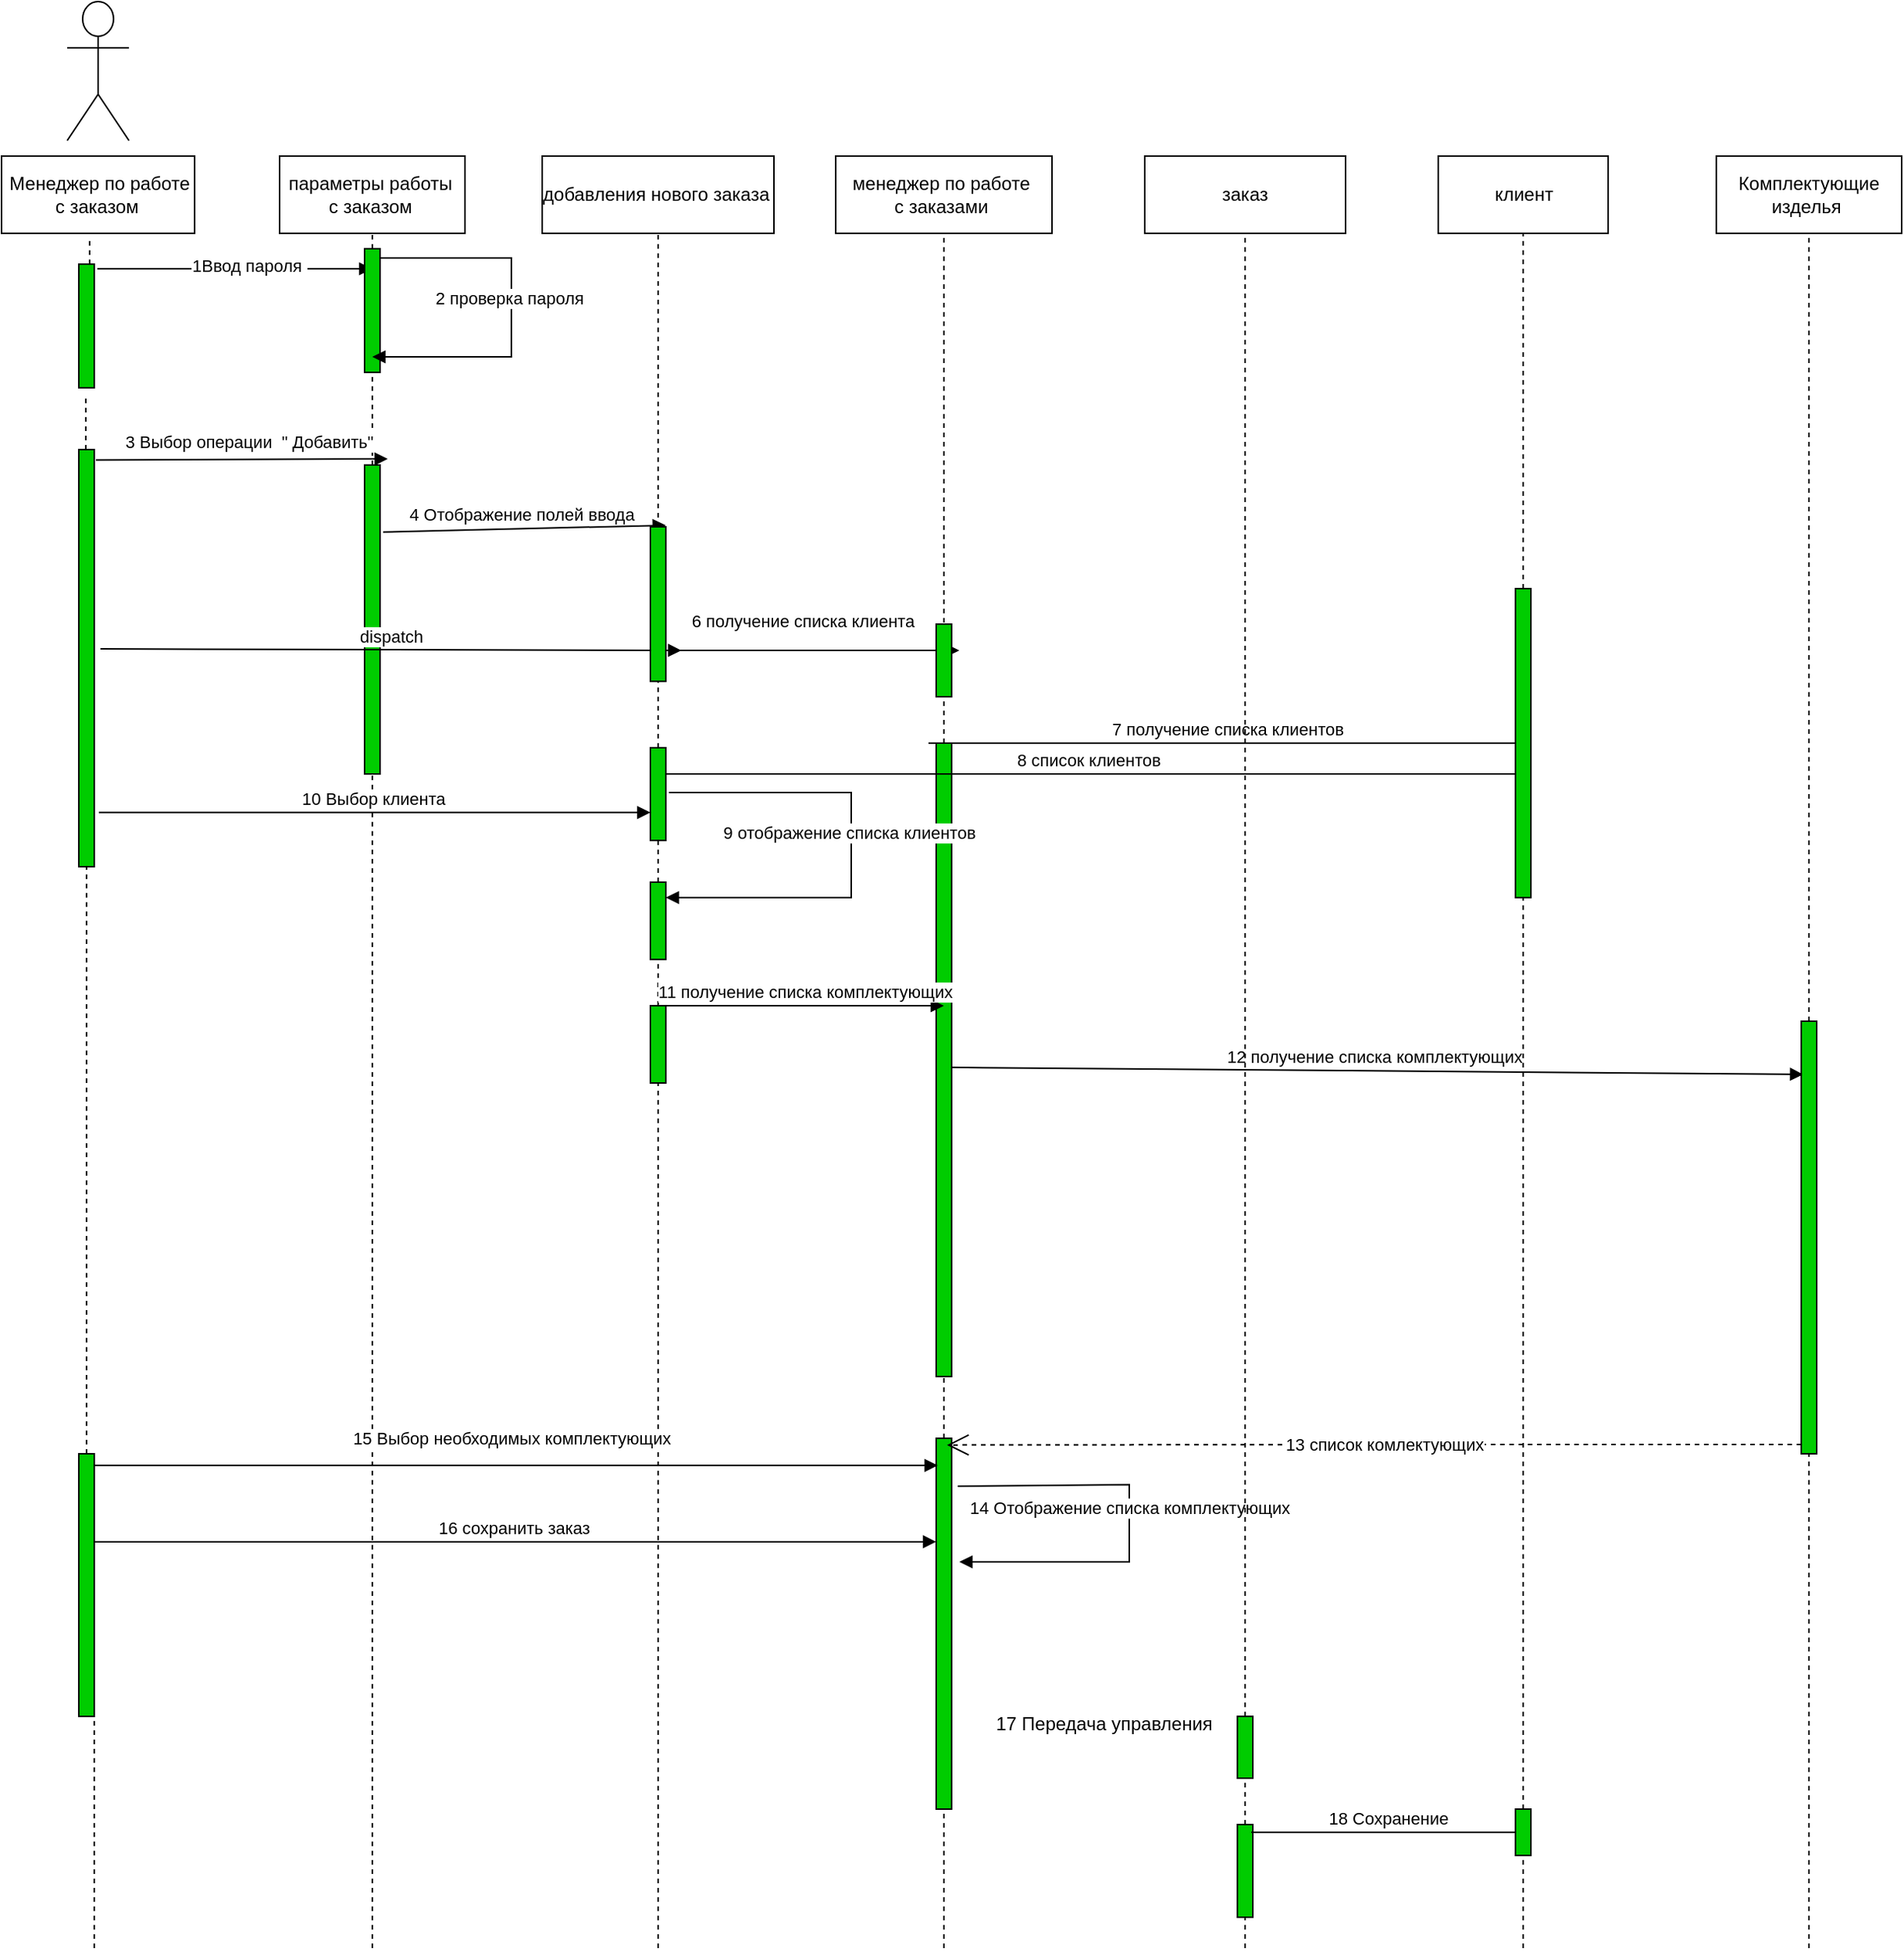 <mxfile version="20.4.1" type="device"><diagram id="RREwWZiWR0iTPbUBzdFs" name="Страница 1"><mxGraphModel dx="2858" dy="1134" grid="1" gridSize="10" guides="1" tooltips="1" connect="1" arrows="1" fold="1" page="1" pageScale="1" pageWidth="827" pageHeight="583" math="0" shadow="0"><root><mxCell id="0"/><mxCell id="1" parent="0"/><mxCell id="8dYChZDF3lq6TYkfpTGc-1" value="Actor" style="shape=umlActor;verticalLabelPosition=bottom;verticalAlign=top;html=1;outlineConnect=0;" parent="1" vertex="1"><mxGeometry x="-657.5" y="100" width="40" height="90" as="geometry"/></mxCell><mxCell id="8dYChZDF3lq6TYkfpTGc-2" value="Менеджер по работе&lt;br&gt;с заказом&amp;nbsp;" style="html=1;" parent="1" vertex="1"><mxGeometry x="-700" y="200" width="125" height="50" as="geometry"/></mxCell><mxCell id="8dYChZDF3lq6TYkfpTGc-3" value="параметры работы&amp;nbsp;&lt;br&gt;с заказом&amp;nbsp;" style="html=1;" parent="1" vertex="1"><mxGeometry x="-520" y="200" width="120" height="50" as="geometry"/></mxCell><mxCell id="8dYChZDF3lq6TYkfpTGc-6" value="добавления нового заказа&amp;nbsp;" style="html=1;" parent="1" vertex="1"><mxGeometry x="-350" y="200" width="150" height="50" as="geometry"/></mxCell><mxCell id="8dYChZDF3lq6TYkfpTGc-7" value="менеджер по работе&amp;nbsp;&lt;br&gt;с заказами&amp;nbsp;" style="rounded=0;whiteSpace=wrap;html=1;" parent="1" vertex="1"><mxGeometry x="-160" y="200" width="140" height="50" as="geometry"/></mxCell><mxCell id="8dYChZDF3lq6TYkfpTGc-8" value="заказ" style="rounded=0;whiteSpace=wrap;html=1;" parent="1" vertex="1"><mxGeometry x="40" y="200" width="130" height="50" as="geometry"/></mxCell><mxCell id="8dYChZDF3lq6TYkfpTGc-10" value="клиент" style="html=1;" parent="1" vertex="1"><mxGeometry x="230" y="200" width="110" height="50" as="geometry"/></mxCell><mxCell id="8dYChZDF3lq6TYkfpTGc-11" value="Комплектующие изделья&amp;nbsp;" style="rounded=0;whiteSpace=wrap;html=1;" parent="1" vertex="1"><mxGeometry x="410" y="200" width="120" height="50" as="geometry"/></mxCell><mxCell id="8dYChZDF3lq6TYkfpTGc-12" value="" style="endArrow=none;dashed=1;html=1;rounded=0;entryX=0.456;entryY=1.08;entryDx=0;entryDy=0;entryPerimeter=0;startArrow=none;" parent="1" source="8dYChZDF3lq6TYkfpTGc-19" target="8dYChZDF3lq6TYkfpTGc-2" edge="1"><mxGeometry width="50" height="50" relative="1" as="geometry"><mxPoint x="-643" y="710" as="sourcePoint"/><mxPoint x="-40" y="360" as="targetPoint"/></mxGeometry></mxCell><mxCell id="8dYChZDF3lq6TYkfpTGc-13" value="" style="endArrow=none;dashed=1;html=1;rounded=0;entryX=0.5;entryY=1;entryDx=0;entryDy=0;startArrow=none;" parent="1" source="8dYChZDF3lq6TYkfpTGc-25" target="8dYChZDF3lq6TYkfpTGc-3" edge="1"><mxGeometry width="50" height="50" relative="1" as="geometry"><mxPoint x="-460" y="710" as="sourcePoint"/><mxPoint x="-40" y="360" as="targetPoint"/></mxGeometry></mxCell><mxCell id="8dYChZDF3lq6TYkfpTGc-14" value="" style="endArrow=none;dashed=1;html=1;rounded=0;entryX=0.5;entryY=1;entryDx=0;entryDy=0;startArrow=none;" parent="1" source="8dYChZDF3lq6TYkfpTGc-36" target="8dYChZDF3lq6TYkfpTGc-6" edge="1"><mxGeometry width="50" height="50" relative="1" as="geometry"><mxPoint x="-270" y="720" as="sourcePoint"/><mxPoint x="-40" y="360" as="targetPoint"/></mxGeometry></mxCell><mxCell id="8dYChZDF3lq6TYkfpTGc-15" value="" style="endArrow=none;dashed=1;html=1;rounded=0;entryX=0.5;entryY=1;entryDx=0;entryDy=0;startArrow=none;" parent="1" source="8dYChZDF3lq6TYkfpTGc-40" target="8dYChZDF3lq6TYkfpTGc-7" edge="1"><mxGeometry width="50" height="50" relative="1" as="geometry"><mxPoint x="-90" y="880" as="sourcePoint"/><mxPoint x="-40" y="360" as="targetPoint"/></mxGeometry></mxCell><mxCell id="8dYChZDF3lq6TYkfpTGc-17" value="" style="endArrow=none;dashed=1;html=1;rounded=0;entryX=0.5;entryY=1;entryDx=0;entryDy=0;startArrow=none;" parent="1" source="8dYChZDF3lq6TYkfpTGc-84" target="8dYChZDF3lq6TYkfpTGc-10" edge="1"><mxGeometry width="50" height="50" relative="1" as="geometry"><mxPoint x="290" y="1360" as="sourcePoint"/><mxPoint x="-40" y="360" as="targetPoint"/></mxGeometry></mxCell><mxCell id="8dYChZDF3lq6TYkfpTGc-18" value="" style="endArrow=none;dashed=1;html=1;rounded=0;entryX=0.5;entryY=1;entryDx=0;entryDy=0;" parent="1" target="8dYChZDF3lq6TYkfpTGc-11" edge="1"><mxGeometry width="50" height="50" relative="1" as="geometry"><mxPoint x="470" y="1360" as="sourcePoint"/><mxPoint x="-40" y="360" as="targetPoint"/></mxGeometry></mxCell><mxCell id="8dYChZDF3lq6TYkfpTGc-19" value="" style="html=1;points=[];perimeter=orthogonalPerimeter;fillColor=#00CC00;" parent="1" vertex="1"><mxGeometry x="-650" y="270" width="10" height="80" as="geometry"/></mxCell><mxCell id="8dYChZDF3lq6TYkfpTGc-20" value="" style="endArrow=none;dashed=1;html=1;rounded=0;entryX=0.456;entryY=1.08;entryDx=0;entryDy=0;entryPerimeter=0;startArrow=none;" parent="1" source="8dYChZDF3lq6TYkfpTGc-29" target="8dYChZDF3lq6TYkfpTGc-19" edge="1"><mxGeometry width="50" height="50" relative="1" as="geometry"><mxPoint x="-643" y="710" as="sourcePoint"/><mxPoint x="-643" y="254" as="targetPoint"/></mxGeometry></mxCell><mxCell id="8dYChZDF3lq6TYkfpTGc-21" value="1Ввод пароля&amp;nbsp;" style="html=1;verticalAlign=bottom;endArrow=block;rounded=0;exitX=1.2;exitY=0.038;exitDx=0;exitDy=0;exitPerimeter=0;" parent="1" source="8dYChZDF3lq6TYkfpTGc-19" edge="1"><mxGeometry x="0.101" y="-7" width="80" relative="1" as="geometry"><mxPoint x="-100" y="380" as="sourcePoint"/><mxPoint x="-460" y="273" as="targetPoint"/><Array as="points"/><mxPoint as="offset"/></mxGeometry></mxCell><mxCell id="8dYChZDF3lq6TYkfpTGc-25" value="" style="html=1;points=[];perimeter=orthogonalPerimeter;fillColor=#00CC00;" parent="1" vertex="1"><mxGeometry x="-465" y="260" width="10" height="80" as="geometry"/></mxCell><mxCell id="8dYChZDF3lq6TYkfpTGc-26" value="" style="endArrow=none;dashed=1;html=1;rounded=0;entryX=0.5;entryY=1;entryDx=0;entryDy=0;startArrow=none;" parent="1" source="8dYChZDF3lq6TYkfpTGc-32" target="8dYChZDF3lq6TYkfpTGc-25" edge="1"><mxGeometry width="50" height="50" relative="1" as="geometry"><mxPoint x="-460" y="710" as="sourcePoint"/><mxPoint x="-460" y="250" as="targetPoint"/></mxGeometry></mxCell><mxCell id="8dYChZDF3lq6TYkfpTGc-27" value="2 проверка пароля&amp;nbsp;" style="html=1;verticalAlign=bottom;endArrow=block;rounded=0;exitX=1;exitY=0.075;exitDx=0;exitDy=0;exitPerimeter=0;" parent="1" source="8dYChZDF3lq6TYkfpTGc-25" edge="1"><mxGeometry width="80" relative="1" as="geometry"><mxPoint x="-100" y="380" as="sourcePoint"/><mxPoint x="-460" y="330" as="targetPoint"/><Array as="points"><mxPoint x="-370" y="266"/><mxPoint x="-370" y="330"/><mxPoint x="-460" y="330"/></Array></mxGeometry></mxCell><mxCell id="8dYChZDF3lq6TYkfpTGc-29" value="" style="html=1;points=[];perimeter=orthogonalPerimeter;fillColor=#00CC00;" parent="1" vertex="1"><mxGeometry x="-650" y="390" width="10" height="270" as="geometry"/></mxCell><mxCell id="8dYChZDF3lq6TYkfpTGc-30" value="" style="endArrow=none;dashed=1;html=1;rounded=0;startArrow=none;" parent="1" source="8dYChZDF3lq6TYkfpTGc-67" edge="1"><mxGeometry width="50" height="50" relative="1" as="geometry"><mxPoint x="-640" y="1200" as="sourcePoint"/><mxPoint x="-645" y="660" as="targetPoint"/></mxGeometry></mxCell><mxCell id="8dYChZDF3lq6TYkfpTGc-31" value="3 Выбор операции&amp;nbsp; &quot; Добавить&quot;" style="html=1;verticalAlign=bottom;endArrow=block;rounded=0;exitX=1.1;exitY=0.025;exitDx=0;exitDy=0;exitPerimeter=0;" parent="1" source="8dYChZDF3lq6TYkfpTGc-29" edge="1"><mxGeometry x="0.048" y="2" width="80" relative="1" as="geometry"><mxPoint x="-690" y="370" as="sourcePoint"/><mxPoint x="-450" y="396" as="targetPoint"/><mxPoint as="offset"/></mxGeometry></mxCell><mxCell id="8dYChZDF3lq6TYkfpTGc-32" value="" style="html=1;points=[];perimeter=orthogonalPerimeter;fillColor=#00CC00;" parent="1" vertex="1"><mxGeometry x="-465" y="400" width="10" height="200" as="geometry"/></mxCell><mxCell id="8dYChZDF3lq6TYkfpTGc-33" value="" style="endArrow=none;dashed=1;html=1;rounded=0;entryX=0.5;entryY=1;entryDx=0;entryDy=0;" parent="1" target="8dYChZDF3lq6TYkfpTGc-32" edge="1"><mxGeometry width="50" height="50" relative="1" as="geometry"><mxPoint x="-460" y="1360" as="sourcePoint"/><mxPoint x="-460" y="340" as="targetPoint"/></mxGeometry></mxCell><mxCell id="8dYChZDF3lq6TYkfpTGc-34" value="4 Отображение полей ввода&amp;nbsp;" style="html=1;verticalAlign=bottom;endArrow=block;rounded=0;exitX=1.2;exitY=0.217;exitDx=0;exitDy=0;exitPerimeter=0;" parent="1" source="8dYChZDF3lq6TYkfpTGc-32" edge="1"><mxGeometry width="80" relative="1" as="geometry"><mxPoint x="-100" y="580" as="sourcePoint"/><mxPoint x="-270" y="439" as="targetPoint"/></mxGeometry></mxCell><mxCell id="8dYChZDF3lq6TYkfpTGc-35" value="dispatch" style="html=1;verticalAlign=bottom;endArrow=block;rounded=0;exitX=1.4;exitY=0.478;exitDx=0;exitDy=0;exitPerimeter=0;" parent="1" source="8dYChZDF3lq6TYkfpTGc-29" edge="1"><mxGeometry width="80" relative="1" as="geometry"><mxPoint x="-100" y="580" as="sourcePoint"/><mxPoint x="-260" y="520" as="targetPoint"/></mxGeometry></mxCell><mxCell id="8dYChZDF3lq6TYkfpTGc-36" value="" style="html=1;points=[];perimeter=orthogonalPerimeter;fillColor=#00CC00;" parent="1" vertex="1"><mxGeometry x="-280" y="440" width="10" height="100" as="geometry"/></mxCell><mxCell id="8dYChZDF3lq6TYkfpTGc-37" value="" style="endArrow=none;dashed=1;html=1;rounded=0;entryX=0.5;entryY=1;entryDx=0;entryDy=0;startArrow=none;" parent="1" source="8dYChZDF3lq6TYkfpTGc-50" target="8dYChZDF3lq6TYkfpTGc-36" edge="1"><mxGeometry width="50" height="50" relative="1" as="geometry"><mxPoint x="-275" y="720" as="sourcePoint"/><mxPoint x="-275" y="250" as="targetPoint"/></mxGeometry></mxCell><mxCell id="8dYChZDF3lq6TYkfpTGc-38" value="6 получение списка клиента&amp;nbsp;" style="html=1;verticalAlign=bottom;endArrow=block;rounded=0;" parent="1" source="8dYChZDF3lq6TYkfpTGc-36" edge="1"><mxGeometry x="-0.053" y="10" width="80" relative="1" as="geometry"><mxPoint x="-100" y="580" as="sourcePoint"/><mxPoint x="-80" y="520" as="targetPoint"/><Array as="points"><mxPoint x="-170" y="520"/></Array><mxPoint as="offset"/></mxGeometry></mxCell><mxCell id="8dYChZDF3lq6TYkfpTGc-39" value="" style="html=1;points=[];perimeter=orthogonalPerimeter;fillColor=#00CC00;" parent="1" vertex="1"><mxGeometry x="-95" y="503" width="10" height="47" as="geometry"/></mxCell><mxCell id="8dYChZDF3lq6TYkfpTGc-40" value="" style="html=1;points=[];perimeter=orthogonalPerimeter;fillColor=#00CC00;" parent="1" vertex="1"><mxGeometry x="-95" y="580" width="10" height="410" as="geometry"/></mxCell><mxCell id="8dYChZDF3lq6TYkfpTGc-41" value="" style="endArrow=none;dashed=1;html=1;rounded=0;entryX=0.5;entryY=1;entryDx=0;entryDy=0;startArrow=none;" parent="1" target="8dYChZDF3lq6TYkfpTGc-40" edge="1"><mxGeometry width="50" height="50" relative="1" as="geometry"><mxPoint x="-90" y="1360" as="sourcePoint"/><mxPoint x="-90" y="250" as="targetPoint"/></mxGeometry></mxCell><mxCell id="8dYChZDF3lq6TYkfpTGc-47" value="7 получение списка клиентов&amp;nbsp;" style="html=1;verticalAlign=bottom;endArrow=block;rounded=0;" parent="1" edge="1"><mxGeometry width="80" relative="1" as="geometry"><mxPoint x="-100" y="580" as="sourcePoint"/><mxPoint x="290" y="580" as="targetPoint"/></mxGeometry></mxCell><mxCell id="8dYChZDF3lq6TYkfpTGc-49" value="8 список клиентов&amp;nbsp;" style="html=1;verticalAlign=bottom;endArrow=block;rounded=0;" parent="1" edge="1"><mxGeometry width="80" relative="1" as="geometry"><mxPoint x="290" y="600" as="sourcePoint"/><mxPoint x="-280" y="600" as="targetPoint"/></mxGeometry></mxCell><mxCell id="8dYChZDF3lq6TYkfpTGc-50" value="" style="html=1;points=[];perimeter=orthogonalPerimeter;fillColor=#00CC00;" parent="1" vertex="1"><mxGeometry x="-280" y="583" width="10" height="60" as="geometry"/></mxCell><mxCell id="8dYChZDF3lq6TYkfpTGc-51" value="" style="endArrow=none;dashed=1;html=1;rounded=0;entryX=0.5;entryY=1;entryDx=0;entryDy=0;startArrow=none;" parent="1" source="8dYChZDF3lq6TYkfpTGc-53" target="8dYChZDF3lq6TYkfpTGc-50" edge="1"><mxGeometry width="50" height="50" relative="1" as="geometry"><mxPoint x="-275" y="720" as="sourcePoint"/><mxPoint x="-275" y="540" as="targetPoint"/></mxGeometry></mxCell><mxCell id="8dYChZDF3lq6TYkfpTGc-52" value="9 отображение списка клиентов&amp;nbsp;" style="html=1;verticalAlign=bottom;endArrow=block;rounded=0;exitX=1.2;exitY=0.483;exitDx=0;exitDy=0;exitPerimeter=0;" parent="1" source="8dYChZDF3lq6TYkfpTGc-50" edge="1"><mxGeometry width="80" relative="1" as="geometry"><mxPoint x="-100" y="580" as="sourcePoint"/><mxPoint x="-270" y="680" as="targetPoint"/><Array as="points"><mxPoint x="-150" y="612"/><mxPoint x="-150" y="680"/></Array></mxGeometry></mxCell><mxCell id="8dYChZDF3lq6TYkfpTGc-53" value="" style="html=1;points=[];perimeter=orthogonalPerimeter;fillColor=#00CC00;" parent="1" vertex="1"><mxGeometry x="-280" y="670" width="10" height="50" as="geometry"/></mxCell><mxCell id="8dYChZDF3lq6TYkfpTGc-54" value="" style="endArrow=none;dashed=1;html=1;rounded=0;entryX=0.5;entryY=1;entryDx=0;entryDy=0;startArrow=none;" parent="1" source="8dYChZDF3lq6TYkfpTGc-56" target="8dYChZDF3lq6TYkfpTGc-53" edge="1"><mxGeometry width="50" height="50" relative="1" as="geometry"><mxPoint x="-275" y="880" as="sourcePoint"/><mxPoint x="-275" y="643" as="targetPoint"/></mxGeometry></mxCell><mxCell id="8dYChZDF3lq6TYkfpTGc-55" value="10 Выбор клиента&amp;nbsp;" style="html=1;verticalAlign=bottom;endArrow=block;rounded=0;exitX=1.3;exitY=0.87;exitDx=0;exitDy=0;exitPerimeter=0;" parent="1" source="8dYChZDF3lq6TYkfpTGc-29" edge="1" target="8dYChZDF3lq6TYkfpTGc-50"><mxGeometry width="80" relative="1" as="geometry"><mxPoint x="-100" y="580" as="sourcePoint"/><mxPoint x="-275" y="620" as="targetPoint"/><Array as="points"/></mxGeometry></mxCell><mxCell id="8dYChZDF3lq6TYkfpTGc-56" value="" style="html=1;points=[];perimeter=orthogonalPerimeter;fillColor=#00CC00;" parent="1" vertex="1"><mxGeometry x="-280" y="750" width="10" height="50" as="geometry"/></mxCell><mxCell id="8dYChZDF3lq6TYkfpTGc-57" value="" style="endArrow=none;dashed=1;html=1;rounded=0;entryX=0.5;entryY=1;entryDx=0;entryDy=0;" parent="1" target="8dYChZDF3lq6TYkfpTGc-56" edge="1"><mxGeometry width="50" height="50" relative="1" as="geometry"><mxPoint x="-275" y="1360" as="sourcePoint"/><mxPoint x="-275" y="720" as="targetPoint"/></mxGeometry></mxCell><mxCell id="8dYChZDF3lq6TYkfpTGc-60" value="11 получение списка комплектующих" style="html=1;verticalAlign=bottom;endArrow=block;rounded=0;exitX=0.4;exitY=0;exitDx=0;exitDy=0;exitPerimeter=0;" parent="1" source="8dYChZDF3lq6TYkfpTGc-56" edge="1"><mxGeometry x="0.032" width="80" relative="1" as="geometry"><mxPoint x="-100" y="750" as="sourcePoint"/><mxPoint x="-90" y="750" as="targetPoint"/><mxPoint as="offset"/></mxGeometry></mxCell><mxCell id="8dYChZDF3lq6TYkfpTGc-61" value="12 получение списка комплектующих&amp;nbsp;" style="html=1;verticalAlign=bottom;endArrow=block;rounded=0;exitX=1;exitY=0.512;exitDx=0;exitDy=0;exitPerimeter=0;entryX=0.129;entryY=0.123;entryDx=0;entryDy=0;entryPerimeter=0;" parent="1" source="8dYChZDF3lq6TYkfpTGc-40" edge="1" target="8dYChZDF3lq6TYkfpTGc-62"><mxGeometry width="80" relative="1" as="geometry"><mxPoint x="-100" y="650" as="sourcePoint"/><mxPoint x="470" y="785" as="targetPoint"/></mxGeometry></mxCell><mxCell id="8dYChZDF3lq6TYkfpTGc-62" value="" style="html=1;points=[];perimeter=orthogonalPerimeter;fillColor=#00CC00;" parent="1" vertex="1"><mxGeometry x="465" y="760" width="10" height="280" as="geometry"/></mxCell><mxCell id="8dYChZDF3lq6TYkfpTGc-63" value="" style="html=1;points=[];perimeter=orthogonalPerimeter;fillColor=#00CC00;" parent="1" vertex="1"><mxGeometry x="-95" y="1030" width="10" height="240" as="geometry"/></mxCell><mxCell id="8dYChZDF3lq6TYkfpTGc-65" value="13 список комлектующих" style="endArrow=open;endSize=12;dashed=1;html=1;rounded=0;entryX=0.7;entryY=0.018;entryDx=0;entryDy=0;entryPerimeter=0;" parent="1" source="8dYChZDF3lq6TYkfpTGc-62" target="8dYChZDF3lq6TYkfpTGc-63" edge="1"><mxGeometry x="-0.023" width="160" relative="1" as="geometry"><mxPoint x="-140" y="950" as="sourcePoint"/><mxPoint x="20" y="950" as="targetPoint"/><Array as="points"><mxPoint x="200" y="1034"/></Array><mxPoint as="offset"/></mxGeometry></mxCell><mxCell id="8dYChZDF3lq6TYkfpTGc-66" value="14 Отображение списка комплектующих" style="html=1;verticalAlign=bottom;endArrow=block;rounded=0;exitX=1.4;exitY=0.129;exitDx=0;exitDy=0;exitPerimeter=0;" parent="1" source="8dYChZDF3lq6TYkfpTGc-63" edge="1"><mxGeometry width="80" relative="1" as="geometry"><mxPoint x="-100" y="850" as="sourcePoint"/><mxPoint x="-80" y="1110" as="targetPoint"/><Array as="points"><mxPoint x="30" y="1060"/><mxPoint x="30" y="1110"/></Array></mxGeometry></mxCell><mxCell id="8dYChZDF3lq6TYkfpTGc-67" value="" style="html=1;points=[];perimeter=orthogonalPerimeter;fillColor=#00CC00;" parent="1" vertex="1"><mxGeometry x="-650" y="1040" width="10" height="170" as="geometry"/></mxCell><mxCell id="8dYChZDF3lq6TYkfpTGc-68" value="" style="endArrow=none;dashed=1;html=1;rounded=0;" parent="1" target="8dYChZDF3lq6TYkfpTGc-67" edge="1"><mxGeometry width="50" height="50" relative="1" as="geometry"><mxPoint x="-640" y="1360" as="sourcePoint"/><mxPoint x="-645" y="660" as="targetPoint"/></mxGeometry></mxCell><mxCell id="8dYChZDF3lq6TYkfpTGc-69" value="15 Выбор необходимых комплектующих" style="html=1;verticalAlign=bottom;endArrow=block;rounded=0;entryX=0.1;entryY=0.073;entryDx=0;entryDy=0;entryPerimeter=0;" parent="1" source="8dYChZDF3lq6TYkfpTGc-67" target="8dYChZDF3lq6TYkfpTGc-63" edge="1"><mxGeometry x="-0.011" y="9" width="80" relative="1" as="geometry"><mxPoint x="-630" y="960" as="sourcePoint"/><mxPoint x="-20" y="950" as="targetPoint"/><mxPoint as="offset"/></mxGeometry></mxCell><mxCell id="8dYChZDF3lq6TYkfpTGc-72" value="16 сохранить заказ&amp;nbsp;" style="html=1;verticalAlign=bottom;endArrow=block;rounded=0;exitX=1;exitY=0.335;exitDx=0;exitDy=0;exitPerimeter=0;" parent="1" source="8dYChZDF3lq6TYkfpTGc-67" target="8dYChZDF3lq6TYkfpTGc-63" edge="1"><mxGeometry width="80" relative="1" as="geometry"><mxPoint x="-100" y="950" as="sourcePoint"/><mxPoint x="-20" y="950" as="targetPoint"/></mxGeometry></mxCell><mxCell id="8dYChZDF3lq6TYkfpTGc-73" value="17 Передача управления&amp;nbsp;" style="text;html=1;align=center;verticalAlign=middle;resizable=0;points=[];autosize=1;strokeColor=none;fillColor=none;" parent="1" vertex="1"><mxGeometry x="-70" y="1200" width="170" height="30" as="geometry"/></mxCell><mxCell id="8dYChZDF3lq6TYkfpTGc-81" value="" style="endArrow=none;dashed=1;html=1;rounded=0;entryX=0.5;entryY=1;entryDx=0;entryDy=0;startArrow=none;" parent="1" source="8dYChZDF3lq6TYkfpTGc-82" target="8dYChZDF3lq6TYkfpTGc-8" edge="1"><mxGeometry width="50" height="50" relative="1" as="geometry"><mxPoint x="110" y="1360" as="sourcePoint"/><mxPoint x="-40" y="430" as="targetPoint"/></mxGeometry></mxCell><mxCell id="8dYChZDF3lq6TYkfpTGc-82" value="" style="html=1;points=[];perimeter=orthogonalPerimeter;fillColor=#00CC00;" parent="1" vertex="1"><mxGeometry x="100" y="1210" width="10" height="40" as="geometry"/></mxCell><mxCell id="8dYChZDF3lq6TYkfpTGc-83" value="" style="endArrow=none;dashed=1;html=1;rounded=0;entryX=0.5;entryY=1;entryDx=0;entryDy=0;startArrow=none;" parent="1" source="8dYChZDF3lq6TYkfpTGc-86" target="8dYChZDF3lq6TYkfpTGc-82" edge="1"><mxGeometry width="50" height="50" relative="1" as="geometry"><mxPoint x="105" y="1360" as="sourcePoint"/><mxPoint x="105" y="250" as="targetPoint"/></mxGeometry></mxCell><mxCell id="8dYChZDF3lq6TYkfpTGc-84" value="" style="html=1;points=[];perimeter=orthogonalPerimeter;fillColor=#00CC00;" parent="1" vertex="1"><mxGeometry x="280" y="480" width="10" height="200" as="geometry"/></mxCell><mxCell id="8dYChZDF3lq6TYkfpTGc-85" value="" style="endArrow=none;dashed=1;html=1;rounded=0;entryX=0.5;entryY=1;entryDx=0;entryDy=0;startArrow=none;" parent="1" source="8dYChZDF3lq6TYkfpTGc-89" target="8dYChZDF3lq6TYkfpTGc-84" edge="1"><mxGeometry width="50" height="50" relative="1" as="geometry"><mxPoint x="290" y="1360" as="sourcePoint"/><mxPoint x="285" y="250" as="targetPoint"/></mxGeometry></mxCell><mxCell id="8dYChZDF3lq6TYkfpTGc-86" value="" style="html=1;points=[];perimeter=orthogonalPerimeter;fillColor=#00CC00;" parent="1" vertex="1"><mxGeometry x="100" y="1280" width="10" height="60" as="geometry"/></mxCell><mxCell id="8dYChZDF3lq6TYkfpTGc-87" value="" style="endArrow=none;dashed=1;html=1;rounded=0;entryX=0.5;entryY=1;entryDx=0;entryDy=0;" parent="1" target="8dYChZDF3lq6TYkfpTGc-86" edge="1"><mxGeometry width="50" height="50" relative="1" as="geometry"><mxPoint x="105" y="1360" as="sourcePoint"/><mxPoint x="105" y="1250" as="targetPoint"/></mxGeometry></mxCell><mxCell id="8dYChZDF3lq6TYkfpTGc-88" value="18 Сохранение&amp;nbsp;" style="html=1;verticalAlign=bottom;endArrow=block;rounded=0;exitX=0.9;exitY=0.083;exitDx=0;exitDy=0;exitPerimeter=0;" parent="1" source="8dYChZDF3lq6TYkfpTGc-86" edge="1"><mxGeometry width="80" relative="1" as="geometry"><mxPoint x="-100" y="1200" as="sourcePoint"/><mxPoint x="290" y="1285" as="targetPoint"/></mxGeometry></mxCell><mxCell id="8dYChZDF3lq6TYkfpTGc-89" value="" style="html=1;points=[];perimeter=orthogonalPerimeter;fillColor=#00CC00;" parent="1" vertex="1"><mxGeometry x="280" y="1270" width="10" height="30" as="geometry"/></mxCell><mxCell id="8dYChZDF3lq6TYkfpTGc-90" value="" style="endArrow=none;dashed=1;html=1;rounded=0;entryX=0.5;entryY=1;entryDx=0;entryDy=0;" parent="1" target="8dYChZDF3lq6TYkfpTGc-89" edge="1"><mxGeometry width="50" height="50" relative="1" as="geometry"><mxPoint x="285" y="1360" as="sourcePoint"/><mxPoint x="285" y="680" as="targetPoint"/></mxGeometry></mxCell></root></mxGraphModel></diagram></mxfile>